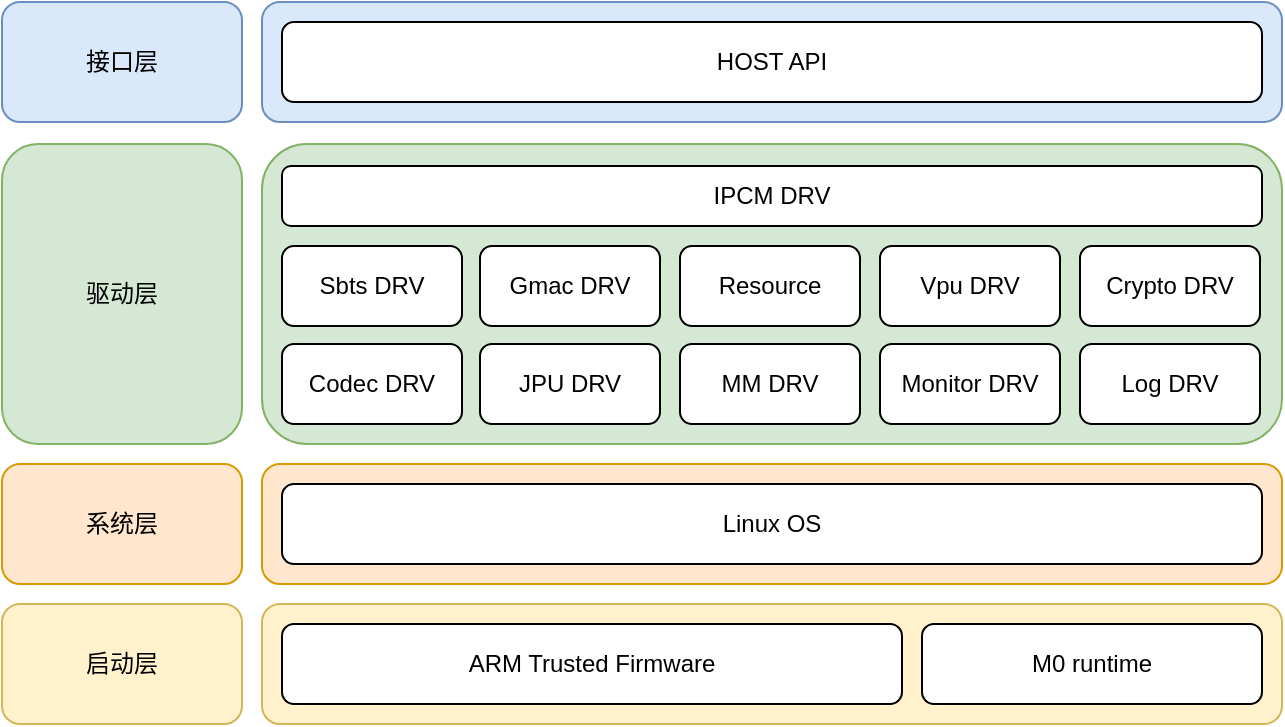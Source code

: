 <mxfile version="15.5.9" type="github" pages="3">
  <diagram id="x1RuOPki32yv6xiOcFuX" name="Page-1">
    <mxGraphModel dx="1422" dy="729" grid="1" gridSize="10" guides="1" tooltips="1" connect="1" arrows="1" fold="1" page="1" pageScale="1" pageWidth="827" pageHeight="1169" math="0" shadow="0">
      <root>
        <mxCell id="0" />
        <mxCell id="1" parent="0" />
        <mxCell id="TkJvsVos7awFoMqyNOfO-33" value="IPC" style="rounded=1;whiteSpace=wrap;html=1;fillColor=#d5e8d4;strokeColor=#82b366;" vertex="1" parent="1">
          <mxGeometry x="160" y="250" width="510" height="150" as="geometry" />
        </mxCell>
        <mxCell id="TkJvsVos7awFoMqyNOfO-32" value="" style="rounded=1;whiteSpace=wrap;html=1;fillColor=#dae8fc;strokeColor=#6c8ebf;" vertex="1" parent="1">
          <mxGeometry x="160" y="179" width="510" height="60" as="geometry" />
        </mxCell>
        <mxCell id="TkJvsVos7awFoMqyNOfO-31" value="" style="rounded=1;whiteSpace=wrap;html=1;fillColor=#ffe6cc;strokeColor=#d79b00;" vertex="1" parent="1">
          <mxGeometry x="160" y="410" width="510" height="60" as="geometry" />
        </mxCell>
        <mxCell id="TkJvsVos7awFoMqyNOfO-30" value="" style="rounded=1;whiteSpace=wrap;html=1;fillColor=#fff2cc;strokeColor=#d6b656;" vertex="1" parent="1">
          <mxGeometry x="160" y="480" width="510" height="60" as="geometry" />
        </mxCell>
        <mxCell id="TkJvsVos7awFoMqyNOfO-4" value="ARM Trusted Firmware" style="rounded=1;whiteSpace=wrap;html=1;" vertex="1" parent="1">
          <mxGeometry x="170" y="490" width="310" height="40" as="geometry" />
        </mxCell>
        <mxCell id="TkJvsVos7awFoMqyNOfO-5" value="M0 runtime" style="rounded=1;whiteSpace=wrap;html=1;" vertex="1" parent="1">
          <mxGeometry x="490" y="490" width="170" height="40" as="geometry" />
        </mxCell>
        <mxCell id="TkJvsVos7awFoMqyNOfO-6" value="启动层" style="rounded=1;whiteSpace=wrap;html=1;fillColor=#fff2cc;strokeColor=#d6b656;" vertex="1" parent="1">
          <mxGeometry x="30" y="480" width="120" height="60" as="geometry" />
        </mxCell>
        <mxCell id="TkJvsVos7awFoMqyNOfO-7" value="Linux OS" style="rounded=1;whiteSpace=wrap;html=1;" vertex="1" parent="1">
          <mxGeometry x="170" y="420" width="490" height="40" as="geometry" />
        </mxCell>
        <mxCell id="TkJvsVos7awFoMqyNOfO-8" value="Codec DRV" style="rounded=1;whiteSpace=wrap;html=1;" vertex="1" parent="1">
          <mxGeometry x="170" y="350" width="90" height="40" as="geometry" />
        </mxCell>
        <mxCell id="TkJvsVos7awFoMqyNOfO-9" value="Sbts DRV" style="rounded=1;whiteSpace=wrap;html=1;" vertex="1" parent="1">
          <mxGeometry x="170" y="301" width="90" height="40" as="geometry" />
        </mxCell>
        <mxCell id="TkJvsVos7awFoMqyNOfO-13" value="IPCM DRV" style="rounded=1;whiteSpace=wrap;html=1;" vertex="1" parent="1">
          <mxGeometry x="170" y="261" width="490" height="30" as="geometry" />
        </mxCell>
        <mxCell id="TkJvsVos7awFoMqyNOfO-14" value="HOST API" style="rounded=1;whiteSpace=wrap;html=1;" vertex="1" parent="1">
          <mxGeometry x="170" y="189" width="490" height="40" as="geometry" />
        </mxCell>
        <mxCell id="TkJvsVos7awFoMqyNOfO-15" value="系统层" style="rounded=1;whiteSpace=wrap;html=1;fillColor=#ffe6cc;strokeColor=#d79b00;" vertex="1" parent="1">
          <mxGeometry x="30" y="410" width="120" height="60" as="geometry" />
        </mxCell>
        <mxCell id="TkJvsVos7awFoMqyNOfO-16" value="驱动层" style="rounded=1;whiteSpace=wrap;html=1;fillColor=#d5e8d4;strokeColor=#82b366;" vertex="1" parent="1">
          <mxGeometry x="30" y="250" width="120" height="150" as="geometry" />
        </mxCell>
        <mxCell id="TkJvsVos7awFoMqyNOfO-17" value="接口层" style="rounded=1;whiteSpace=wrap;html=1;fillColor=#dae8fc;strokeColor=#6c8ebf;" vertex="1" parent="1">
          <mxGeometry x="30" y="179" width="120" height="60" as="geometry" />
        </mxCell>
        <mxCell id="TkJvsVos7awFoMqyNOfO-22" value="JPU DRV" style="rounded=1;whiteSpace=wrap;html=1;" vertex="1" parent="1">
          <mxGeometry x="269" y="350" width="90" height="40" as="geometry" />
        </mxCell>
        <mxCell id="TkJvsVos7awFoMqyNOfO-23" value="MM DRV" style="rounded=1;whiteSpace=wrap;html=1;" vertex="1" parent="1">
          <mxGeometry x="369" y="350" width="90" height="40" as="geometry" />
        </mxCell>
        <mxCell id="TkJvsVos7awFoMqyNOfO-24" value="Monitor DRV" style="rounded=1;whiteSpace=wrap;html=1;" vertex="1" parent="1">
          <mxGeometry x="469" y="350" width="90" height="40" as="geometry" />
        </mxCell>
        <mxCell id="TkJvsVos7awFoMqyNOfO-25" value="Log DRV" style="rounded=1;whiteSpace=wrap;html=1;" vertex="1" parent="1">
          <mxGeometry x="569" y="350" width="90" height="40" as="geometry" />
        </mxCell>
        <mxCell id="TkJvsVos7awFoMqyNOfO-26" value="Gmac DRV" style="rounded=1;whiteSpace=wrap;html=1;" vertex="1" parent="1">
          <mxGeometry x="269" y="301" width="90" height="40" as="geometry" />
        </mxCell>
        <mxCell id="TkJvsVos7awFoMqyNOfO-27" value="Resource" style="rounded=1;whiteSpace=wrap;html=1;" vertex="1" parent="1">
          <mxGeometry x="369" y="301" width="90" height="40" as="geometry" />
        </mxCell>
        <mxCell id="TkJvsVos7awFoMqyNOfO-28" value="Vpu DRV" style="rounded=1;whiteSpace=wrap;html=1;" vertex="1" parent="1">
          <mxGeometry x="469" y="301" width="90" height="40" as="geometry" />
        </mxCell>
        <mxCell id="TkJvsVos7awFoMqyNOfO-29" value="&lt;span&gt;Crypto DRV&lt;/span&gt;" style="rounded=1;whiteSpace=wrap;html=1;" vertex="1" parent="1">
          <mxGeometry x="569" y="301" width="90" height="40" as="geometry" />
        </mxCell>
      </root>
    </mxGraphModel>
  </diagram>
  <diagram id="VM-UQkknYl9IgpiOJWfq" name="Page-2">
    <mxGraphModel dx="1422" dy="729" grid="1" gridSize="10" guides="1" tooltips="1" connect="1" arrows="1" fold="1" page="1" pageScale="1" pageWidth="827" pageHeight="1169" math="0" shadow="0">
      <root>
        <mxCell id="U-5noZeMCQMdSNxfE8KD-0" />
        <mxCell id="U-5noZeMCQMdSNxfE8KD-1" parent="U-5noZeMCQMdSNxfE8KD-0" />
        <mxCell id="h-kw0zyq2n7rQfBSvV1m-5" value="" style="edgeStyle=orthogonalEdgeStyle;rounded=0;orthogonalLoop=1;jettySize=auto;html=1;" edge="1" parent="U-5noZeMCQMdSNxfE8KD-1" source="U-5noZeMCQMdSNxfE8KD-2" target="U-5noZeMCQMdSNxfE8KD-3">
          <mxGeometry relative="1" as="geometry" />
        </mxCell>
        <mxCell id="U-5noZeMCQMdSNxfE8KD-2" value="M0 runtime加载crypto drv到内存中" style="rounded=1;whiteSpace=wrap;html=1;" vertex="1" parent="U-5noZeMCQMdSNxfE8KD-1">
          <mxGeometry x="320" y="150" width="120" height="60" as="geometry" />
        </mxCell>
        <mxCell id="h-kw0zyq2n7rQfBSvV1m-6" value="" style="edgeStyle=orthogonalEdgeStyle;rounded=0;orthogonalLoop=1;jettySize=auto;html=1;" edge="1" parent="U-5noZeMCQMdSNxfE8KD-1" source="U-5noZeMCQMdSNxfE8KD-3" target="h-kw0zyq2n7rQfBSvV1m-0">
          <mxGeometry relative="1" as="geometry" />
        </mxCell>
        <mxCell id="U-5noZeMCQMdSNxfE8KD-3" value="M0 runtime验证crypto drv的签名证书" style="rounded=1;whiteSpace=wrap;html=1;" vertex="1" parent="U-5noZeMCQMdSNxfE8KD-1">
          <mxGeometry x="320" y="250" width="120" height="60" as="geometry" />
        </mxCell>
        <mxCell id="h-kw0zyq2n7rQfBSvV1m-7" style="edgeStyle=orthogonalEdgeStyle;rounded=0;orthogonalLoop=1;jettySize=auto;html=1;exitX=1;exitY=0.5;exitDx=0;exitDy=0;entryX=0.5;entryY=0;entryDx=0;entryDy=0;" edge="1" parent="U-5noZeMCQMdSNxfE8KD-1" source="h-kw0zyq2n7rQfBSvV1m-0" target="h-kw0zyq2n7rQfBSvV1m-1">
          <mxGeometry relative="1" as="geometry" />
        </mxCell>
        <mxCell id="h-kw0zyq2n7rQfBSvV1m-8" style="edgeStyle=orthogonalEdgeStyle;rounded=0;orthogonalLoop=1;jettySize=auto;html=1;entryX=0.5;entryY=0;entryDx=0;entryDy=0;exitX=0;exitY=0.5;exitDx=0;exitDy=0;" edge="1" parent="U-5noZeMCQMdSNxfE8KD-1" source="h-kw0zyq2n7rQfBSvV1m-0" target="h-kw0zyq2n7rQfBSvV1m-2">
          <mxGeometry relative="1" as="geometry" />
        </mxCell>
        <mxCell id="h-kw0zyq2n7rQfBSvV1m-0" value="验证是否通过" style="rhombus;whiteSpace=wrap;html=1;" vertex="1" parent="U-5noZeMCQMdSNxfE8KD-1">
          <mxGeometry x="320" y="350" width="120" height="80" as="geometry" />
        </mxCell>
        <mxCell id="h-kw0zyq2n7rQfBSvV1m-14" value="" style="edgeStyle=orthogonalEdgeStyle;rounded=0;orthogonalLoop=1;jettySize=auto;html=1;" edge="1" parent="U-5noZeMCQMdSNxfE8KD-1" source="h-kw0zyq2n7rQfBSvV1m-1" target="h-kw0zyq2n7rQfBSvV1m-13">
          <mxGeometry relative="1" as="geometry" />
        </mxCell>
        <mxCell id="h-kw0zyq2n7rQfBSvV1m-1" value="停止启动报告异常" style="rounded=1;whiteSpace=wrap;html=1;" vertex="1" parent="U-5noZeMCQMdSNxfE8KD-1">
          <mxGeometry x="440" y="450" width="120" height="60" as="geometry" />
        </mxCell>
        <mxCell id="h-kw0zyq2n7rQfBSvV1m-9" value="" style="edgeStyle=orthogonalEdgeStyle;rounded=0;orthogonalLoop=1;jettySize=auto;html=1;" edge="1" parent="U-5noZeMCQMdSNxfE8KD-1" source="h-kw0zyq2n7rQfBSvV1m-2" target="h-kw0zyq2n7rQfBSvV1m-3">
          <mxGeometry relative="1" as="geometry" />
        </mxCell>
        <mxCell id="h-kw0zyq2n7rQfBSvV1m-2" value="Arm trusted firmware启动" style="rounded=1;whiteSpace=wrap;html=1;" vertex="1" parent="U-5noZeMCQMdSNxfE8KD-1">
          <mxGeometry x="200" y="450" width="120" height="60" as="geometry" />
        </mxCell>
        <mxCell id="h-kw0zyq2n7rQfBSvV1m-10" value="" style="edgeStyle=orthogonalEdgeStyle;rounded=0;orthogonalLoop=1;jettySize=auto;html=1;" edge="1" parent="U-5noZeMCQMdSNxfE8KD-1" source="h-kw0zyq2n7rQfBSvV1m-3" target="h-kw0zyq2n7rQfBSvV1m-4">
          <mxGeometry relative="1" as="geometry" />
        </mxCell>
        <mxCell id="h-kw0zyq2n7rQfBSvV1m-3" value="Linux OS启动" style="rounded=1;whiteSpace=wrap;html=1;" vertex="1" parent="U-5noZeMCQMdSNxfE8KD-1">
          <mxGeometry x="200" y="550" width="120" height="60" as="geometry" />
        </mxCell>
        <mxCell id="h-kw0zyq2n7rQfBSvV1m-16" value="" style="edgeStyle=orthogonalEdgeStyle;rounded=0;orthogonalLoop=1;jettySize=auto;html=1;" edge="1" parent="U-5noZeMCQMdSNxfE8KD-1" source="h-kw0zyq2n7rQfBSvV1m-4" target="h-kw0zyq2n7rQfBSvV1m-15">
          <mxGeometry relative="1" as="geometry" />
        </mxCell>
        <mxCell id="h-kw0zyq2n7rQfBSvV1m-4" value="加载Linux 驱动" style="rounded=1;whiteSpace=wrap;html=1;" vertex="1" parent="U-5noZeMCQMdSNxfE8KD-1">
          <mxGeometry x="200" y="650" width="120" height="60" as="geometry" />
        </mxCell>
        <mxCell id="h-kw0zyq2n7rQfBSvV1m-12" value="" style="edgeStyle=orthogonalEdgeStyle;rounded=0;orthogonalLoop=1;jettySize=auto;html=1;" edge="1" parent="U-5noZeMCQMdSNxfE8KD-1" source="h-kw0zyq2n7rQfBSvV1m-11" target="U-5noZeMCQMdSNxfE8KD-2">
          <mxGeometry relative="1" as="geometry" />
        </mxCell>
        <mxCell id="h-kw0zyq2n7rQfBSvV1m-11" value="开始" style="rounded=1;whiteSpace=wrap;html=1;" vertex="1" parent="U-5noZeMCQMdSNxfE8KD-1">
          <mxGeometry x="320" y="40" width="120" height="60" as="geometry" />
        </mxCell>
        <mxCell id="h-kw0zyq2n7rQfBSvV1m-13" value="结束" style="whiteSpace=wrap;html=1;rounded=1;" vertex="1" parent="U-5noZeMCQMdSNxfE8KD-1">
          <mxGeometry x="440" y="550" width="120" height="60" as="geometry" />
        </mxCell>
        <mxCell id="h-kw0zyq2n7rQfBSvV1m-15" value="结束" style="whiteSpace=wrap;html=1;rounded=1;" vertex="1" parent="U-5noZeMCQMdSNxfE8KD-1">
          <mxGeometry x="200" y="750" width="120" height="60" as="geometry" />
        </mxCell>
      </root>
    </mxGraphModel>
  </diagram>
  <diagram id="fTNPpuIB31X-jz8xHSZN" name="Page-3">
    <mxGraphModel dx="1422" dy="729" grid="1" gridSize="10" guides="1" tooltips="1" connect="1" arrows="1" fold="1" page="1" pageScale="1" pageWidth="827" pageHeight="1169" math="0" shadow="0">
      <root>
        <mxCell id="HlkHivDk5v2CbmsunWcE-0" />
        <mxCell id="HlkHivDk5v2CbmsunWcE-1" parent="HlkHivDk5v2CbmsunWcE-0" />
        <mxCell id="HlkHivDk5v2CbmsunWcE-9" value="" style="edgeStyle=orthogonalEdgeStyle;rounded=0;orthogonalLoop=1;jettySize=auto;html=1;" edge="1" parent="HlkHivDk5v2CbmsunWcE-1" source="HlkHivDk5v2CbmsunWcE-2" target="HlkHivDk5v2CbmsunWcE-3">
          <mxGeometry relative="1" as="geometry" />
        </mxCell>
        <mxCell id="HlkHivDk5v2CbmsunWcE-2" value="开始" style="rounded=1;whiteSpace=wrap;html=1;" vertex="1" parent="HlkHivDk5v2CbmsunWcE-1">
          <mxGeometry x="390" y="70" width="120" height="60" as="geometry" />
        </mxCell>
        <mxCell id="HlkHivDk5v2CbmsunWcE-10" value="" style="edgeStyle=orthogonalEdgeStyle;rounded=0;orthogonalLoop=1;jettySize=auto;html=1;" edge="1" parent="HlkHivDk5v2CbmsunWcE-1" source="HlkHivDk5v2CbmsunWcE-3" target="HlkHivDk5v2CbmsunWcE-4">
          <mxGeometry relative="1" as="geometry" />
        </mxCell>
        <mxCell id="HlkHivDk5v2CbmsunWcE-3" value="调用API" style="rounded=1;whiteSpace=wrap;html=1;" vertex="1" parent="HlkHivDk5v2CbmsunWcE-1">
          <mxGeometry x="390" y="160" width="120" height="60" as="geometry" />
        </mxCell>
        <mxCell id="HlkHivDk5v2CbmsunWcE-11" value="" style="edgeStyle=orthogonalEdgeStyle;rounded=0;orthogonalLoop=1;jettySize=auto;html=1;" edge="1" parent="HlkHivDk5v2CbmsunWcE-1" source="HlkHivDk5v2CbmsunWcE-4" target="HlkHivDk5v2CbmsunWcE-5">
          <mxGeometry relative="1" as="geometry" />
        </mxCell>
        <mxCell id="HlkHivDk5v2CbmsunWcE-4" value="通过IPCM调用芯片内驱动" style="rounded=1;whiteSpace=wrap;html=1;" vertex="1" parent="HlkHivDk5v2CbmsunWcE-1">
          <mxGeometry x="390" y="250" width="120" height="60" as="geometry" />
        </mxCell>
        <mxCell id="HlkHivDk5v2CbmsunWcE-12" value="" style="edgeStyle=orthogonalEdgeStyle;rounded=0;orthogonalLoop=1;jettySize=auto;html=1;" edge="1" parent="HlkHivDk5v2CbmsunWcE-1" source="HlkHivDk5v2CbmsunWcE-5" target="HlkHivDk5v2CbmsunWcE-6">
          <mxGeometry relative="1" as="geometry" />
        </mxCell>
        <mxCell id="HlkHivDk5v2CbmsunWcE-5" value="芯片内驱动完成相应的功能" style="rounded=1;whiteSpace=wrap;html=1;" vertex="1" parent="HlkHivDk5v2CbmsunWcE-1">
          <mxGeometry x="390" y="340" width="120" height="60" as="geometry" />
        </mxCell>
        <mxCell id="HlkHivDk5v2CbmsunWcE-13" value="" style="edgeStyle=orthogonalEdgeStyle;rounded=0;orthogonalLoop=1;jettySize=auto;html=1;" edge="1" parent="HlkHivDk5v2CbmsunWcE-1" source="HlkHivDk5v2CbmsunWcE-6" target="HlkHivDk5v2CbmsunWcE-8">
          <mxGeometry relative="1" as="geometry" />
        </mxCell>
        <mxCell id="HlkHivDk5v2CbmsunWcE-6" value="通过IPCM返回运算结果" style="rounded=1;whiteSpace=wrap;html=1;" vertex="1" parent="HlkHivDk5v2CbmsunWcE-1">
          <mxGeometry x="390" y="430" width="120" height="60" as="geometry" />
        </mxCell>
        <mxCell id="HlkHivDk5v2CbmsunWcE-7" value="结束" style="rounded=1;whiteSpace=wrap;html=1;" vertex="1" parent="HlkHivDk5v2CbmsunWcE-1">
          <mxGeometry x="390" y="610" width="120" height="60" as="geometry" />
        </mxCell>
        <mxCell id="HlkHivDk5v2CbmsunWcE-14" value="" style="edgeStyle=orthogonalEdgeStyle;rounded=0;orthogonalLoop=1;jettySize=auto;html=1;" edge="1" parent="HlkHivDk5v2CbmsunWcE-1" source="HlkHivDk5v2CbmsunWcE-8" target="HlkHivDk5v2CbmsunWcE-7">
          <mxGeometry relative="1" as="geometry" />
        </mxCell>
        <mxCell id="HlkHivDk5v2CbmsunWcE-8" value="API返回结果" style="rounded=1;whiteSpace=wrap;html=1;" vertex="1" parent="HlkHivDk5v2CbmsunWcE-1">
          <mxGeometry x="390" y="520" width="120" height="60" as="geometry" />
        </mxCell>
      </root>
    </mxGraphModel>
  </diagram>
</mxfile>
